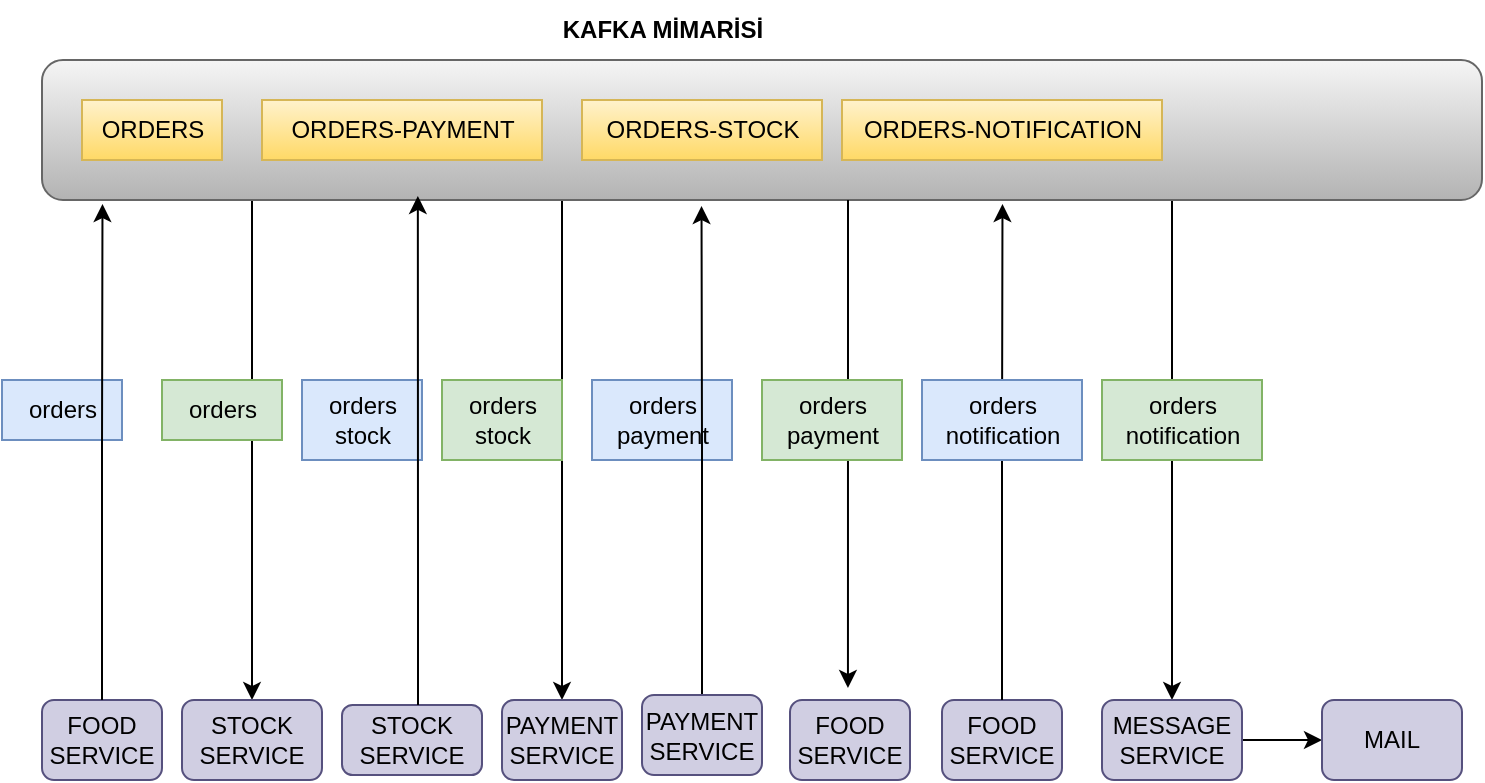 <mxfile version="22.0.4" type="device">
  <diagram name="Sayfa -1" id="clCzwkVfADpvYzXkAfKL">
    <mxGraphModel dx="2074" dy="1110" grid="1" gridSize="10" guides="1" tooltips="1" connect="1" arrows="1" fold="1" page="1" pageScale="1" pageWidth="827" pageHeight="1169" math="0" shadow="0">
      <root>
        <mxCell id="0" />
        <mxCell id="1" parent="0" />
        <mxCell id="AixPgTUn7aFgCmz4leJl-25" style="edgeStyle=orthogonalEdgeStyle;rounded=0;orthogonalLoop=1;jettySize=auto;html=1;entryX=0.5;entryY=0;entryDx=0;entryDy=0;" edge="1" parent="1" source="AixPgTUn7aFgCmz4leJl-1" target="AixPgTUn7aFgCmz4leJl-3">
          <mxGeometry relative="1" as="geometry">
            <Array as="points">
              <mxPoint x="145" y="150" />
              <mxPoint x="145" y="150" />
            </Array>
          </mxGeometry>
        </mxCell>
        <mxCell id="AixPgTUn7aFgCmz4leJl-29" style="edgeStyle=orthogonalEdgeStyle;rounded=0;orthogonalLoop=1;jettySize=auto;html=1;entryX=0.5;entryY=0;entryDx=0;entryDy=0;" edge="1" parent="1" source="AixPgTUn7aFgCmz4leJl-1" target="AixPgTUn7aFgCmz4leJl-4">
          <mxGeometry relative="1" as="geometry">
            <Array as="points">
              <mxPoint x="300" y="180" />
              <mxPoint x="300" y="180" />
            </Array>
          </mxGeometry>
        </mxCell>
        <mxCell id="AixPgTUn7aFgCmz4leJl-40" style="edgeStyle=orthogonalEdgeStyle;rounded=0;orthogonalLoop=1;jettySize=auto;html=1;entryX=0.5;entryY=0;entryDx=0;entryDy=0;" edge="1" parent="1" source="AixPgTUn7aFgCmz4leJl-1" target="AixPgTUn7aFgCmz4leJl-5">
          <mxGeometry relative="1" as="geometry">
            <Array as="points">
              <mxPoint x="605" y="160" />
              <mxPoint x="605" y="160" />
            </Array>
          </mxGeometry>
        </mxCell>
        <mxCell id="AixPgTUn7aFgCmz4leJl-1" value="" style="rounded=1;whiteSpace=wrap;html=1;align=left;fillColor=#f5f5f5;gradientColor=#b3b3b3;strokeColor=#666666;" vertex="1" parent="1">
          <mxGeometry x="40" y="40" width="720" height="70" as="geometry" />
        </mxCell>
        <mxCell id="AixPgTUn7aFgCmz4leJl-3" value="STOCK&lt;br&gt;SERVICE" style="rounded=1;whiteSpace=wrap;html=1;fillColor=#d0cee2;strokeColor=#56517e;" vertex="1" parent="1">
          <mxGeometry x="110" y="360" width="70" height="40" as="geometry" />
        </mxCell>
        <mxCell id="AixPgTUn7aFgCmz4leJl-4" value="PAYMENT&lt;br&gt;SERVICE" style="rounded=1;whiteSpace=wrap;html=1;fillColor=#d0cee2;strokeColor=#56517e;" vertex="1" parent="1">
          <mxGeometry x="270" y="360" width="60" height="40" as="geometry" />
        </mxCell>
        <mxCell id="AixPgTUn7aFgCmz4leJl-43" style="edgeStyle=orthogonalEdgeStyle;rounded=0;orthogonalLoop=1;jettySize=auto;html=1;entryX=0;entryY=0.5;entryDx=0;entryDy=0;" edge="1" parent="1" source="AixPgTUn7aFgCmz4leJl-5" target="AixPgTUn7aFgCmz4leJl-42">
          <mxGeometry relative="1" as="geometry" />
        </mxCell>
        <mxCell id="AixPgTUn7aFgCmz4leJl-5" value="MESSAGE&lt;br&gt;SERVICE" style="rounded=1;whiteSpace=wrap;html=1;fillColor=#d0cee2;strokeColor=#56517e;" vertex="1" parent="1">
          <mxGeometry x="570" y="360" width="70" height="40" as="geometry" />
        </mxCell>
        <mxCell id="AixPgTUn7aFgCmz4leJl-7" value="orders&lt;br&gt;stock" style="text;html=1;align=center;verticalAlign=middle;resizable=0;points=[];autosize=1;strokeColor=#6c8ebf;fillColor=#dae8fc;" vertex="1" parent="1">
          <mxGeometry x="170" y="200" width="60" height="40" as="geometry" />
        </mxCell>
        <mxCell id="AixPgTUn7aFgCmz4leJl-8" value="FOOD&lt;br&gt;SERVICE" style="rounded=1;whiteSpace=wrap;html=1;fillColor=#d0cee2;strokeColor=#56517e;" vertex="1" parent="1">
          <mxGeometry x="40" y="360" width="60" height="40" as="geometry" />
        </mxCell>
        <mxCell id="AixPgTUn7aFgCmz4leJl-14" value="orders" style="text;html=1;align=center;verticalAlign=middle;resizable=0;points=[];autosize=1;strokeColor=#6c8ebf;fillColor=#dae8fc;" vertex="1" parent="1">
          <mxGeometry x="20" y="200" width="60" height="30" as="geometry" />
        </mxCell>
        <mxCell id="AixPgTUn7aFgCmz4leJl-19" value="orders&lt;br&gt;payment" style="text;html=1;align=center;verticalAlign=middle;resizable=0;points=[];autosize=1;strokeColor=#6c8ebf;fillColor=#dae8fc;" vertex="1" parent="1">
          <mxGeometry x="315" y="200" width="70" height="40" as="geometry" />
        </mxCell>
        <mxCell id="AixPgTUn7aFgCmz4leJl-24" style="edgeStyle=orthogonalEdgeStyle;rounded=0;orthogonalLoop=1;jettySize=auto;html=1;entryX=0.042;entryY=1.029;entryDx=0;entryDy=0;entryPerimeter=0;" edge="1" parent="1" source="AixPgTUn7aFgCmz4leJl-8" target="AixPgTUn7aFgCmz4leJl-1">
          <mxGeometry relative="1" as="geometry" />
        </mxCell>
        <mxCell id="AixPgTUn7aFgCmz4leJl-26" value="orders" style="text;html=1;align=center;verticalAlign=middle;resizable=0;points=[];autosize=1;strokeColor=#82b366;fillColor=#d5e8d4;" vertex="1" parent="1">
          <mxGeometry x="100" y="200" width="60" height="30" as="geometry" />
        </mxCell>
        <mxCell id="AixPgTUn7aFgCmz4leJl-27" value="STOCK&lt;br&gt;SERVICE" style="rounded=1;whiteSpace=wrap;html=1;fillColor=#d0cee2;strokeColor=#56517e;" vertex="1" parent="1">
          <mxGeometry x="190" y="362.5" width="70" height="35" as="geometry" />
        </mxCell>
        <mxCell id="AixPgTUn7aFgCmz4leJl-28" style="edgeStyle=orthogonalEdgeStyle;rounded=0;orthogonalLoop=1;jettySize=auto;html=1;entryX=0.261;entryY=0.971;entryDx=0;entryDy=0;entryPerimeter=0;" edge="1" parent="1" source="AixPgTUn7aFgCmz4leJl-27" target="AixPgTUn7aFgCmz4leJl-1">
          <mxGeometry relative="1" as="geometry">
            <Array as="points">
              <mxPoint x="228" y="300" />
              <mxPoint x="228" y="300" />
            </Array>
          </mxGeometry>
        </mxCell>
        <mxCell id="AixPgTUn7aFgCmz4leJl-30" value="orders&lt;br&gt;stock" style="text;html=1;align=center;verticalAlign=middle;resizable=0;points=[];autosize=1;strokeColor=#82b366;fillColor=#d5e8d4;" vertex="1" parent="1">
          <mxGeometry x="240" y="200" width="60" height="40" as="geometry" />
        </mxCell>
        <mxCell id="AixPgTUn7aFgCmz4leJl-32" style="edgeStyle=orthogonalEdgeStyle;rounded=0;orthogonalLoop=1;jettySize=auto;html=1;entryX=0.458;entryY=1.043;entryDx=0;entryDy=0;entryPerimeter=0;" edge="1" parent="1" source="AixPgTUn7aFgCmz4leJl-31" target="AixPgTUn7aFgCmz4leJl-1">
          <mxGeometry relative="1" as="geometry">
            <mxPoint x="370" y="130" as="targetPoint" />
          </mxGeometry>
        </mxCell>
        <mxCell id="AixPgTUn7aFgCmz4leJl-31" value="PAYMENT&lt;br&gt;SERVICE" style="rounded=1;whiteSpace=wrap;html=1;fillColor=#d0cee2;strokeColor=#56517e;" vertex="1" parent="1">
          <mxGeometry x="340" y="357.5" width="60" height="40" as="geometry" />
        </mxCell>
        <mxCell id="AixPgTUn7aFgCmz4leJl-33" value="&lt;b&gt;KAFKA MİMARİSİ&lt;/b&gt;" style="text;html=1;align=center;verticalAlign=middle;resizable=0;points=[];autosize=1;strokeColor=none;fillColor=none;" vertex="1" parent="1">
          <mxGeometry x="290" y="10" width="120" height="30" as="geometry" />
        </mxCell>
        <mxCell id="AixPgTUn7aFgCmz4leJl-34" value="FOOD&lt;br&gt;SERVICE" style="rounded=1;whiteSpace=wrap;html=1;fillColor=#d0cee2;strokeColor=#56517e;" vertex="1" parent="1">
          <mxGeometry x="414" y="360" width="60" height="40" as="geometry" />
        </mxCell>
        <mxCell id="AixPgTUn7aFgCmz4leJl-35" style="edgeStyle=orthogonalEdgeStyle;rounded=0;orthogonalLoop=1;jettySize=auto;html=1;entryX=0.483;entryY=-0.15;entryDx=0;entryDy=0;entryPerimeter=0;" edge="1" parent="1" source="AixPgTUn7aFgCmz4leJl-1" target="AixPgTUn7aFgCmz4leJl-34">
          <mxGeometry relative="1" as="geometry">
            <Array as="points">
              <mxPoint x="443" y="170" />
              <mxPoint x="443" y="170" />
            </Array>
          </mxGeometry>
        </mxCell>
        <mxCell id="AixPgTUn7aFgCmz4leJl-36" value="orders&lt;br&gt;payment" style="text;html=1;align=center;verticalAlign=middle;resizable=0;points=[];autosize=1;strokeColor=#82b366;fillColor=#d5e8d4;" vertex="1" parent="1">
          <mxGeometry x="400" y="200" width="70" height="40" as="geometry" />
        </mxCell>
        <mxCell id="AixPgTUn7aFgCmz4leJl-37" value="FOOD&lt;br&gt;SERVICE" style="rounded=1;whiteSpace=wrap;html=1;fillColor=#d0cee2;strokeColor=#56517e;" vertex="1" parent="1">
          <mxGeometry x="490" y="360" width="60" height="40" as="geometry" />
        </mxCell>
        <mxCell id="AixPgTUn7aFgCmz4leJl-38" style="edgeStyle=orthogonalEdgeStyle;rounded=0;orthogonalLoop=1;jettySize=auto;html=1;entryX=0.667;entryY=1.029;entryDx=0;entryDy=0;entryPerimeter=0;" edge="1" parent="1" source="AixPgTUn7aFgCmz4leJl-37" target="AixPgTUn7aFgCmz4leJl-1">
          <mxGeometry relative="1" as="geometry" />
        </mxCell>
        <mxCell id="AixPgTUn7aFgCmz4leJl-39" value="orders&lt;br&gt;notification" style="text;html=1;align=center;verticalAlign=middle;resizable=0;points=[];autosize=1;strokeColor=#6c8ebf;fillColor=#dae8fc;" vertex="1" parent="1">
          <mxGeometry x="480" y="200" width="80" height="40" as="geometry" />
        </mxCell>
        <mxCell id="AixPgTUn7aFgCmz4leJl-41" value="orders&lt;br&gt;notification" style="text;html=1;align=center;verticalAlign=middle;resizable=0;points=[];autosize=1;strokeColor=#82b366;fillColor=#d5e8d4;" vertex="1" parent="1">
          <mxGeometry x="570" y="200" width="80" height="40" as="geometry" />
        </mxCell>
        <mxCell id="AixPgTUn7aFgCmz4leJl-42" value="MAIL" style="rounded=1;whiteSpace=wrap;html=1;fillColor=#d0cee2;strokeColor=#56517e;" vertex="1" parent="1">
          <mxGeometry x="680" y="360" width="70" height="40" as="geometry" />
        </mxCell>
        <mxCell id="AixPgTUn7aFgCmz4leJl-45" value="ORDERS" style="text;html=1;align=center;verticalAlign=middle;resizable=0;points=[];autosize=1;strokeColor=#d6b656;fillColor=#fff2cc;gradientColor=#ffd966;" vertex="1" parent="1">
          <mxGeometry x="60" y="60" width="70" height="30" as="geometry" />
        </mxCell>
        <mxCell id="AixPgTUn7aFgCmz4leJl-46" value="ORDERS-PAYMENT" style="text;html=1;align=center;verticalAlign=middle;resizable=0;points=[];autosize=1;strokeColor=#d6b656;fillColor=#fff2cc;gradientColor=#ffd966;" vertex="1" parent="1">
          <mxGeometry x="150" y="60" width="140" height="30" as="geometry" />
        </mxCell>
        <mxCell id="AixPgTUn7aFgCmz4leJl-47" value="ORDERS-STOCK" style="text;html=1;align=center;verticalAlign=middle;resizable=0;points=[];autosize=1;strokeColor=#d6b656;fillColor=#fff2cc;gradientColor=#ffd966;" vertex="1" parent="1">
          <mxGeometry x="310" y="60" width="120" height="30" as="geometry" />
        </mxCell>
        <mxCell id="AixPgTUn7aFgCmz4leJl-48" value="ORDERS-NOTIFICATION" style="text;html=1;align=center;verticalAlign=middle;resizable=0;points=[];autosize=1;strokeColor=#d6b656;fillColor=#fff2cc;gradientColor=#ffd966;" vertex="1" parent="1">
          <mxGeometry x="440" y="60" width="160" height="30" as="geometry" />
        </mxCell>
      </root>
    </mxGraphModel>
  </diagram>
</mxfile>
